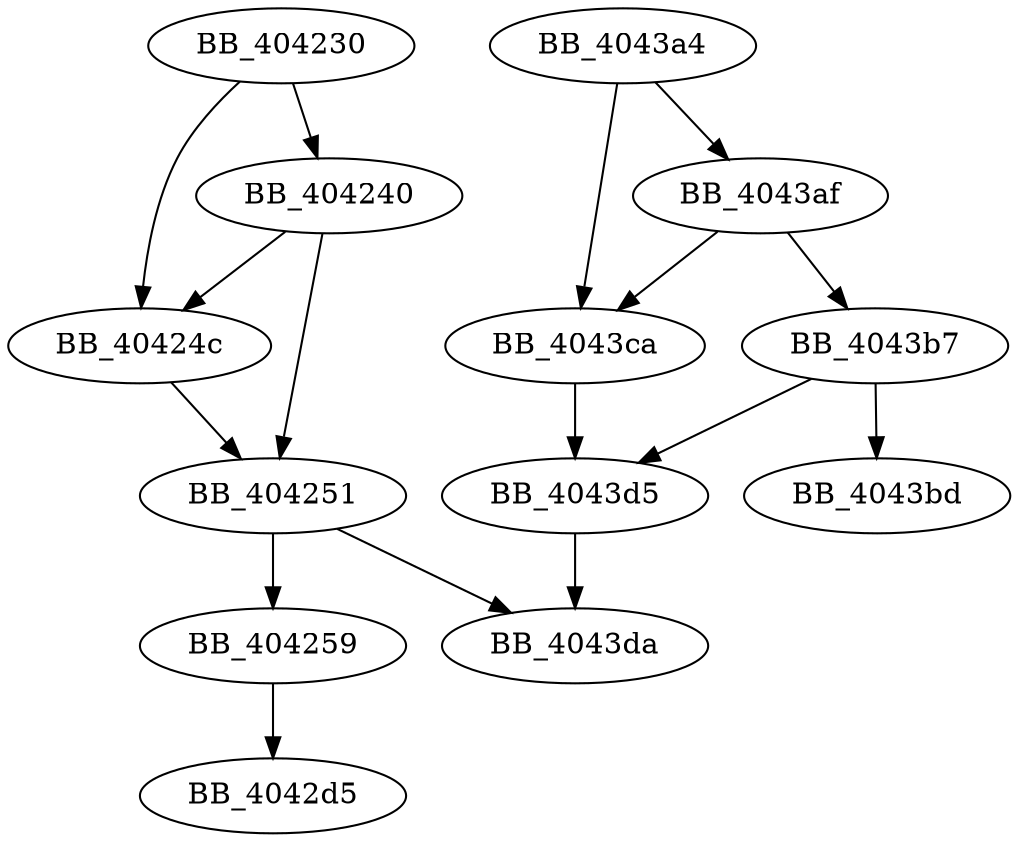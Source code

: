 DiGraph sub_404230{
BB_404230->BB_404240
BB_404230->BB_40424c
BB_404240->BB_40424c
BB_404240->BB_404251
BB_40424c->BB_404251
BB_404251->BB_404259
BB_404251->BB_4043da
BB_404259->BB_4042d5
BB_4043a4->BB_4043af
BB_4043a4->BB_4043ca
BB_4043af->BB_4043b7
BB_4043af->BB_4043ca
BB_4043b7->BB_4043bd
BB_4043b7->BB_4043d5
BB_4043ca->BB_4043d5
BB_4043d5->BB_4043da
}
